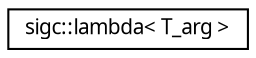 digraph "Graphical Class Hierarchy"
{
  edge [fontname="Sans",fontsize="10",labelfontname="Sans",labelfontsize="10"];
  node [fontname="Sans",fontsize="10",shape=record];
  rankdir="LR";
  Node1 [label="sigc::lambda\< T_arg \>",height=0.2,width=0.4,color="black", fillcolor="white", style="filled",URL="$structsigc_1_1lambda.html"];
}

